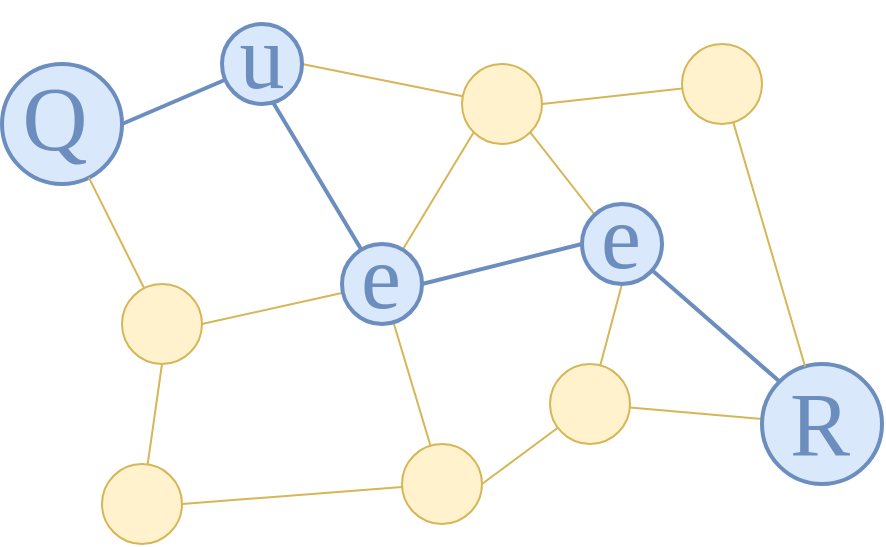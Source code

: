 <mxfile version="20.8.16" type="device"><diagram name="Page-1" id="rnMrvVN0qcGcAzVEzorh"><mxGraphModel dx="1100" dy="848" grid="1" gridSize="10" guides="1" tooltips="1" connect="1" arrows="1" fold="1" page="1" pageScale="1" pageWidth="827" pageHeight="1169" math="0" shadow="0"><root><mxCell id="0"/><mxCell id="1" parent="0"/><mxCell id="ZYebA0o2kU4R8-bf6HGd-20" style="edgeStyle=none;rounded=0;orthogonalLoop=1;jettySize=auto;html=1;exitX=0.5;exitY=1;exitDx=0;exitDy=0;endArrow=none;endFill=0;fontFamily=Courgette;fontSource=https%3A%2F%2Ffonts.googleapis.com%2Fcss%3Ffamily%3DCourgette;fillColor=#fff2cc;strokeColor=#d6b656;" edge="1" parent="1" source="ZYebA0o2kU4R8-bf6HGd-1" target="ZYebA0o2kU4R8-bf6HGd-8"><mxGeometry relative="1" as="geometry"/></mxCell><mxCell id="ZYebA0o2kU4R8-bf6HGd-21" style="edgeStyle=none;rounded=0;orthogonalLoop=1;jettySize=auto;html=1;exitX=1;exitY=0.5;exitDx=0;exitDy=0;endArrow=none;endFill=0;fontFamily=Courgette;fontSource=https%3A%2F%2Ffonts.googleapis.com%2Fcss%3Ffamily%3DCourgette;fillColor=#fff2cc;strokeColor=#d6b656;" edge="1" parent="1" source="ZYebA0o2kU4R8-bf6HGd-1" target="ZYebA0o2kU4R8-bf6HGd-5"><mxGeometry relative="1" as="geometry"/></mxCell><mxCell id="ZYebA0o2kU4R8-bf6HGd-1" value="" style="ellipse;whiteSpace=wrap;html=1;fontFamily=Courgette;fontSource=https%3A%2F%2Ffonts.googleapis.com%2Fcss%3Ffamily%3DCourgette;fillColor=#fff2cc;strokeColor=#d6b656;" vertex="1" parent="1"><mxGeometry x="200" y="260" width="40" height="40" as="geometry"/></mxCell><mxCell id="ZYebA0o2kU4R8-bf6HGd-12" style="rounded=0;orthogonalLoop=1;jettySize=auto;html=1;exitX=1;exitY=0.5;exitDx=0;exitDy=0;endArrow=none;endFill=0;fontFamily=Courgette;fontSource=https%3A%2F%2Ffonts.googleapis.com%2Fcss%3Ffamily%3DCourgette;fillColor=#dae8fc;strokeColor=#6c8ebf;strokeWidth=2;" edge="1" parent="1" source="ZYebA0o2kU4R8-bf6HGd-2" target="ZYebA0o2kU4R8-bf6HGd-10"><mxGeometry relative="1" as="geometry"/></mxCell><mxCell id="ZYebA0o2kU4R8-bf6HGd-2" value="Q" style="ellipse;whiteSpace=wrap;html=1;fontFamily=Courgette;fontSource=https%3A%2F%2Ffonts.googleapis.com%2Fcss%3Ffamily%3DCourgette;fontSize=45;spacingTop=-7;spacingLeft=-7;fillColor=#dae8fc;strokeColor=#6c8ebf;fontColor=#6C8EBF;strokeWidth=2;" vertex="1" parent="1"><mxGeometry x="140" y="150" width="60" height="60" as="geometry"/></mxCell><mxCell id="ZYebA0o2kU4R8-bf6HGd-24" style="edgeStyle=none;rounded=0;orthogonalLoop=1;jettySize=auto;html=1;exitX=1;exitY=0.5;exitDx=0;exitDy=0;endArrow=none;endFill=0;fontFamily=Courgette;fontSource=https%3A%2F%2Ffonts.googleapis.com%2Fcss%3Ffamily%3DCourgette;fillColor=#fff2cc;strokeColor=#d6b656;" edge="1" parent="1" source="ZYebA0o2kU4R8-bf6HGd-3" target="ZYebA0o2kU4R8-bf6HGd-7"><mxGeometry relative="1" as="geometry"/></mxCell><mxCell id="ZYebA0o2kU4R8-bf6HGd-3" value="" style="ellipse;whiteSpace=wrap;html=1;fontFamily=Courgette;fontSource=https%3A%2F%2Ffonts.googleapis.com%2Fcss%3Ffamily%3DCourgette;fillColor=#fff2cc;strokeColor=#d6b656;" vertex="1" parent="1"><mxGeometry x="340" y="340" width="40" height="40" as="geometry"/></mxCell><mxCell id="ZYebA0o2kU4R8-bf6HGd-14" style="edgeStyle=none;rounded=0;orthogonalLoop=1;jettySize=auto;html=1;exitX=1;exitY=0.5;exitDx=0;exitDy=0;endArrow=none;endFill=0;fontFamily=Courgette;fontSource=https%3A%2F%2Ffonts.googleapis.com%2Fcss%3Ffamily%3DCourgette;fillColor=#fff2cc;strokeColor=#d6b656;" edge="1" parent="1" source="ZYebA0o2kU4R8-bf6HGd-4" target="ZYebA0o2kU4R8-bf6HGd-9"><mxGeometry relative="1" as="geometry"/></mxCell><mxCell id="ZYebA0o2kU4R8-bf6HGd-23" style="edgeStyle=none;rounded=0;orthogonalLoop=1;jettySize=auto;html=1;exitX=0;exitY=1;exitDx=0;exitDy=0;endArrow=none;endFill=0;fontFamily=Courgette;fontSource=https%3A%2F%2Ffonts.googleapis.com%2Fcss%3Ffamily%3DCourgette;fillColor=#fff2cc;strokeColor=#d6b656;" edge="1" parent="1" source="ZYebA0o2kU4R8-bf6HGd-4" target="ZYebA0o2kU4R8-bf6HGd-5"><mxGeometry relative="1" as="geometry"/></mxCell><mxCell id="ZYebA0o2kU4R8-bf6HGd-36" style="edgeStyle=none;rounded=0;orthogonalLoop=1;jettySize=auto;html=1;exitX=1;exitY=1;exitDx=0;exitDy=0;fontFamily=Courgette;fontSource=https%3A%2F%2Ffonts.googleapis.com%2Fcss%3Ffamily%3DCourgette;fontSize=45;endArrow=none;endFill=0;fillColor=#fff2cc;strokeColor=#d6b656;" edge="1" parent="1" source="ZYebA0o2kU4R8-bf6HGd-4"><mxGeometry relative="1" as="geometry"><mxPoint x="440" y="230" as="targetPoint"/></mxGeometry></mxCell><mxCell id="ZYebA0o2kU4R8-bf6HGd-4" value="" style="ellipse;whiteSpace=wrap;html=1;fontFamily=Courgette;fontSource=https%3A%2F%2Ffonts.googleapis.com%2Fcss%3Ffamily%3DCourgette;fillColor=#fff2cc;strokeColor=#d6b656;" vertex="1" parent="1"><mxGeometry x="370" y="150" width="40" height="40" as="geometry"/></mxCell><mxCell id="ZYebA0o2kU4R8-bf6HGd-18" style="edgeStyle=none;rounded=0;orthogonalLoop=1;jettySize=auto;html=1;endArrow=none;endFill=0;fontFamily=Courgette;fontSource=https%3A%2F%2Ffonts.googleapis.com%2Fcss%3Ffamily%3DCourgette;fillColor=#fff2cc;strokeColor=#d6b656;" edge="1" parent="1" source="ZYebA0o2kU4R8-bf6HGd-5" target="ZYebA0o2kU4R8-bf6HGd-3"><mxGeometry relative="1" as="geometry"/></mxCell><mxCell id="ZYebA0o2kU4R8-bf6HGd-33" style="edgeStyle=none;rounded=0;orthogonalLoop=1;jettySize=auto;html=1;exitX=1;exitY=0.5;exitDx=0;exitDy=0;entryX=0;entryY=0.5;entryDx=0;entryDy=0;fontFamily=Courgette;fontSource=https%3A%2F%2Ffonts.googleapis.com%2Fcss%3Ffamily%3DCourgette;fontSize=40;endArrow=none;endFill=0;fillColor=#dae8fc;strokeColor=#6c8ebf;strokeWidth=2;" edge="1" parent="1" source="ZYebA0o2kU4R8-bf6HGd-5" target="ZYebA0o2kU4R8-bf6HGd-32"><mxGeometry relative="1" as="geometry"/></mxCell><mxCell id="ZYebA0o2kU4R8-bf6HGd-5" value="e" style="ellipse;whiteSpace=wrap;html=1;fontFamily=Courgette;fontSource=https%3A%2F%2Ffonts.googleapis.com%2Fcss%3Ffamily%3DCourgette;fontSize=45;spacingTop=-8;fillColor=#dae8fc;strokeColor=#6c8ebf;fontColor=#6C8EBF;strokeWidth=2;spacingLeft=-1;" vertex="1" parent="1"><mxGeometry x="310" y="240" width="40" height="40" as="geometry"/></mxCell><mxCell id="ZYebA0o2kU4R8-bf6HGd-16" style="edgeStyle=none;rounded=0;orthogonalLoop=1;jettySize=auto;html=1;endArrow=none;endFill=0;fontFamily=Courgette;fontSource=https%3A%2F%2Ffonts.googleapis.com%2Fcss%3Ffamily%3DCourgette;fillColor=#fff2cc;strokeColor=#d6b656;" edge="1" parent="1" source="ZYebA0o2kU4R8-bf6HGd-6" target="ZYebA0o2kU4R8-bf6HGd-7"><mxGeometry relative="1" as="geometry"/></mxCell><mxCell id="ZYebA0o2kU4R8-bf6HGd-6" value="R" style="ellipse;whiteSpace=wrap;html=1;fontFamily=Courgette;fontSource=https%3A%2F%2Ffonts.googleapis.com%2Fcss%3Ffamily%3DCourgette;fontSize=45;aspect=fixed;fillColor=#dae8fc;strokeColor=#6c8ebf;fontColor=#6C8EBF;strokeWidth=2;spacingLeft=-2;spacingTop=-1;" vertex="1" parent="1"><mxGeometry x="520" y="300" width="60" height="60" as="geometry"/></mxCell><mxCell id="ZYebA0o2kU4R8-bf6HGd-7" value="" style="ellipse;whiteSpace=wrap;html=1;fontFamily=Courgette;fontSource=https%3A%2F%2Ffonts.googleapis.com%2Fcss%3Ffamily%3DCourgette;fillColor=#fff2cc;strokeColor=#d6b656;" vertex="1" parent="1"><mxGeometry x="414" y="300" width="40" height="40" as="geometry"/></mxCell><mxCell id="ZYebA0o2kU4R8-bf6HGd-19" style="edgeStyle=none;rounded=0;orthogonalLoop=1;jettySize=auto;html=1;exitX=1;exitY=0.5;exitDx=0;exitDy=0;endArrow=none;endFill=0;fontFamily=Courgette;fontSource=https%3A%2F%2Ffonts.googleapis.com%2Fcss%3Ffamily%3DCourgette;fillColor=#fff2cc;strokeColor=#d6b656;" edge="1" parent="1" source="ZYebA0o2kU4R8-bf6HGd-8" target="ZYebA0o2kU4R8-bf6HGd-3"><mxGeometry relative="1" as="geometry"/></mxCell><mxCell id="ZYebA0o2kU4R8-bf6HGd-8" value="" style="ellipse;whiteSpace=wrap;html=1;fontFamily=Courgette;fontSource=https%3A%2F%2Ffonts.googleapis.com%2Fcss%3Ffamily%3DCourgette;fillColor=#fff2cc;strokeColor=#d6b656;" vertex="1" parent="1"><mxGeometry x="190" y="350" width="40" height="40" as="geometry"/></mxCell><mxCell id="ZYebA0o2kU4R8-bf6HGd-15" style="edgeStyle=none;rounded=0;orthogonalLoop=1;jettySize=auto;html=1;endArrow=none;endFill=0;fontFamily=Courgette;fontSource=https%3A%2F%2Ffonts.googleapis.com%2Fcss%3Ffamily%3DCourgette;fillColor=#fff2cc;strokeColor=#d6b656;" edge="1" parent="1" source="ZYebA0o2kU4R8-bf6HGd-9" target="ZYebA0o2kU4R8-bf6HGd-6"><mxGeometry relative="1" as="geometry"/></mxCell><mxCell id="ZYebA0o2kU4R8-bf6HGd-9" value="" style="ellipse;whiteSpace=wrap;html=1;fontFamily=Courgette;fontSource=https%3A%2F%2Ffonts.googleapis.com%2Fcss%3Ffamily%3DCourgette;fillColor=#fff2cc;strokeColor=#d6b656;" vertex="1" parent="1"><mxGeometry x="480" y="140" width="40" height="40" as="geometry"/></mxCell><mxCell id="ZYebA0o2kU4R8-bf6HGd-13" style="edgeStyle=none;rounded=0;orthogonalLoop=1;jettySize=auto;html=1;exitX=1;exitY=0.5;exitDx=0;exitDy=0;endArrow=none;endFill=0;fontFamily=Courgette;fontSource=https%3A%2F%2Ffonts.googleapis.com%2Fcss%3Ffamily%3DCourgette;fillColor=#fff2cc;strokeColor=#d6b656;" edge="1" parent="1" source="ZYebA0o2kU4R8-bf6HGd-10" target="ZYebA0o2kU4R8-bf6HGd-4"><mxGeometry relative="1" as="geometry"/></mxCell><mxCell id="ZYebA0o2kU4R8-bf6HGd-22" style="edgeStyle=none;rounded=0;orthogonalLoop=1;jettySize=auto;html=1;endArrow=none;endFill=0;fontFamily=Courgette;fontSource=https%3A%2F%2Ffonts.googleapis.com%2Fcss%3Ffamily%3DCourgette;fillColor=#dae8fc;strokeColor=#6c8ebf;strokeWidth=2;" edge="1" parent="1" target="ZYebA0o2kU4R8-bf6HGd-5"><mxGeometry relative="1" as="geometry"><mxPoint x="270" y="160" as="sourcePoint"/></mxGeometry></mxCell><mxCell id="ZYebA0o2kU4R8-bf6HGd-10" value="u" style="ellipse;whiteSpace=wrap;html=1;fontFamily=Courgette;fontSource=https%3A%2F%2Ffonts.googleapis.com%2Fcss%3Ffamily%3DCourgette;fontSize=45;spacingTop=-9;fillColor=#dae8fc;strokeColor=#6c8ebf;fontColor=#6C8EBF;strokeWidth=2;" vertex="1" parent="1"><mxGeometry x="250" y="130" width="40" height="40" as="geometry"/></mxCell><mxCell id="ZYebA0o2kU4R8-bf6HGd-11" value="" style="endArrow=none;html=1;rounded=0;fontFamily=Courgette;fontSource=https%3A%2F%2Ffonts.googleapis.com%2Fcss%3Ffamily%3DCourgette;fillColor=#fff2cc;strokeColor=#d6b656;" edge="1" parent="1" source="ZYebA0o2kU4R8-bf6HGd-1" target="ZYebA0o2kU4R8-bf6HGd-2"><mxGeometry width="50" height="50" relative="1" as="geometry"><mxPoint x="180" y="210" as="sourcePoint"/><mxPoint x="230" y="160" as="targetPoint"/></mxGeometry></mxCell><mxCell id="ZYebA0o2kU4R8-bf6HGd-34" style="edgeStyle=none;rounded=0;orthogonalLoop=1;jettySize=auto;html=1;entryX=0;entryY=0;entryDx=0;entryDy=0;fontFamily=Courgette;fontSource=https%3A%2F%2Ffonts.googleapis.com%2Fcss%3Ffamily%3DCourgette;fontSize=40;endArrow=none;endFill=0;fillColor=#dae8fc;strokeColor=#6c8ebf;strokeWidth=2;" edge="1" parent="1" source="ZYebA0o2kU4R8-bf6HGd-32" target="ZYebA0o2kU4R8-bf6HGd-6"><mxGeometry relative="1" as="geometry"><mxPoint x="470" y="250" as="sourcePoint"/></mxGeometry></mxCell><mxCell id="ZYebA0o2kU4R8-bf6HGd-38" style="edgeStyle=none;rounded=0;orthogonalLoop=1;jettySize=auto;html=1;exitX=0.5;exitY=1;exitDx=0;exitDy=0;strokeWidth=1;fontFamily=Courgette;fontSource=https%3A%2F%2Ffonts.googleapis.com%2Fcss%3Ffamily%3DCourgette;fontSize=45;fontColor=#6C8EBF;endArrow=none;endFill=0;fillColor=#fff2cc;strokeColor=#d6b656;" edge="1" parent="1" source="ZYebA0o2kU4R8-bf6HGd-32" target="ZYebA0o2kU4R8-bf6HGd-7"><mxGeometry relative="1" as="geometry"/></mxCell><mxCell id="ZYebA0o2kU4R8-bf6HGd-32" value="e" style="ellipse;whiteSpace=wrap;html=1;fontFamily=Courgette;fontSource=https%3A%2F%2Ffonts.googleapis.com%2Fcss%3Ffamily%3DCourgette;fontSize=45;spacingTop=-8;fillColor=#dae8fc;strokeColor=#6c8ebf;fontColor=#6C8EBF;strokeWidth=2;spacingLeft=-1;" vertex="1" parent="1"><mxGeometry x="430" y="220" width="40" height="40" as="geometry"/></mxCell><mxCell id="ZYebA0o2kU4R8-bf6HGd-35" style="edgeStyle=none;rounded=0;orthogonalLoop=1;jettySize=auto;html=1;exitX=0.5;exitY=0;exitDx=0;exitDy=0;fontFamily=Courgette;fontSource=https%3A%2F%2Ffonts.googleapis.com%2Fcss%3Ffamily%3DCourgette;fontSize=40;endArrow=none;endFill=0;" edge="1" parent="1" source="ZYebA0o2kU4R8-bf6HGd-6" target="ZYebA0o2kU4R8-bf6HGd-6"><mxGeometry relative="1" as="geometry"/></mxCell></root></mxGraphModel></diagram></mxfile>